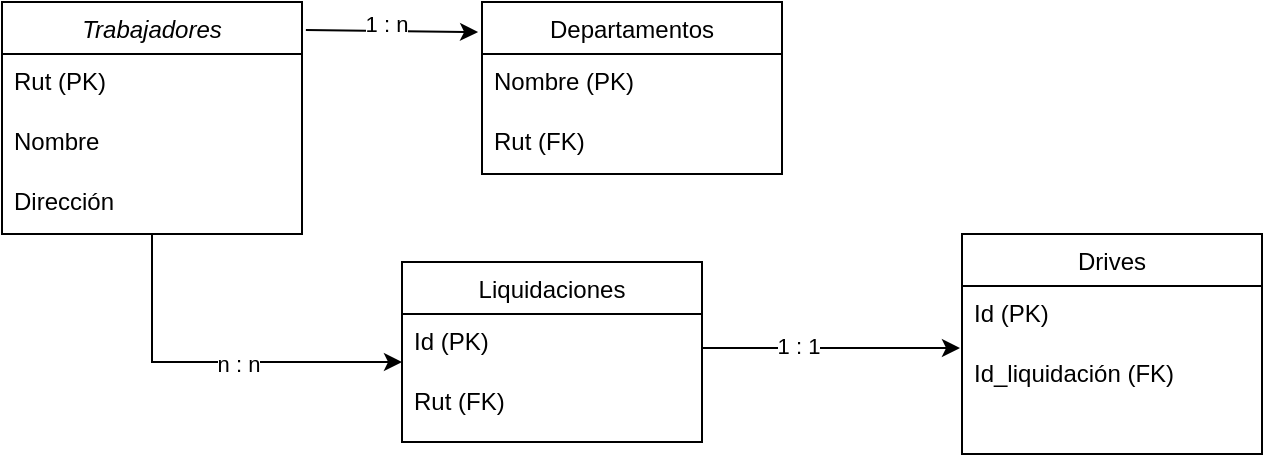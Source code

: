 <mxfile version="14.3.2" type="github">
  <diagram id="C5RBs43oDa-KdzZeNtuy" name="Page-1">
    <mxGraphModel dx="788" dy="421" grid="0" gridSize="10" guides="1" tooltips="1" connect="1" arrows="1" fold="1" page="1" pageScale="1" pageWidth="827" pageHeight="1169" math="0" shadow="0">
      <root>
        <mxCell id="WIyWlLk6GJQsqaUBKTNV-0" />
        <mxCell id="WIyWlLk6GJQsqaUBKTNV-1" parent="WIyWlLk6GJQsqaUBKTNV-0" />
        <mxCell id="n0-E_Schp_w6LOq2DYRs-15" style="edgeStyle=none;rounded=0;orthogonalLoop=1;jettySize=auto;html=1;exitX=1.013;exitY=0.121;exitDx=0;exitDy=0;entryX=-0.013;entryY=0.175;entryDx=0;entryDy=0;exitPerimeter=0;entryPerimeter=0;" edge="1" parent="WIyWlLk6GJQsqaUBKTNV-1" source="zkfFHV4jXpPFQw0GAbJ--0" target="zkfFHV4jXpPFQw0GAbJ--17">
          <mxGeometry relative="1" as="geometry" />
        </mxCell>
        <mxCell id="n0-E_Schp_w6LOq2DYRs-18" value="1 : n" style="edgeLabel;html=1;align=center;verticalAlign=middle;resizable=0;points=[];" vertex="1" connectable="0" parent="n0-E_Schp_w6LOq2DYRs-15">
          <mxGeometry x="-0.07" y="-3" relative="1" as="geometry">
            <mxPoint y="-7.02" as="offset" />
          </mxGeometry>
        </mxCell>
        <mxCell id="n0-E_Schp_w6LOq2DYRs-20" style="edgeStyle=none;rounded=0;orthogonalLoop=1;jettySize=auto;html=1;" edge="1" parent="WIyWlLk6GJQsqaUBKTNV-1" source="zkfFHV4jXpPFQw0GAbJ--0">
          <mxGeometry relative="1" as="geometry">
            <mxPoint x="210" y="190" as="targetPoint" />
            <Array as="points">
              <mxPoint x="85" y="190" />
            </Array>
          </mxGeometry>
        </mxCell>
        <mxCell id="n0-E_Schp_w6LOq2DYRs-23" value="n : n" style="edgeLabel;html=1;align=center;verticalAlign=middle;resizable=0;points=[];" vertex="1" connectable="0" parent="n0-E_Schp_w6LOq2DYRs-20">
          <mxGeometry x="0.132" y="-1" relative="1" as="geometry">
            <mxPoint as="offset" />
          </mxGeometry>
        </mxCell>
        <mxCell id="zkfFHV4jXpPFQw0GAbJ--0" value="Trabajadores" style="swimlane;fontStyle=2;align=center;verticalAlign=top;childLayout=stackLayout;horizontal=1;startSize=26;horizontalStack=0;resizeParent=1;resizeLast=0;collapsible=1;marginBottom=0;rounded=0;shadow=0;strokeWidth=1;" parent="WIyWlLk6GJQsqaUBKTNV-1" vertex="1">
          <mxGeometry x="10" y="10" width="150" height="116" as="geometry">
            <mxRectangle x="80" y="110" width="160" height="26" as="alternateBounds" />
          </mxGeometry>
        </mxCell>
        <mxCell id="zkfFHV4jXpPFQw0GAbJ--2" value="Rut (PK)&#xa;" style="text;align=left;verticalAlign=top;spacingLeft=4;spacingRight=4;overflow=hidden;rotatable=0;points=[[0,0.5],[1,0.5]];portConstraint=eastwest;rounded=0;shadow=0;html=0;" parent="zkfFHV4jXpPFQw0GAbJ--0" vertex="1">
          <mxGeometry y="26" width="150" height="30" as="geometry" />
        </mxCell>
        <mxCell id="zkfFHV4jXpPFQw0GAbJ--1" value="Nombre&#xa;" style="text;align=left;verticalAlign=top;spacingLeft=4;spacingRight=4;overflow=hidden;rotatable=0;points=[[0,0.5],[1,0.5]];portConstraint=eastwest;" parent="zkfFHV4jXpPFQw0GAbJ--0" vertex="1">
          <mxGeometry y="56" width="150" height="30" as="geometry" />
        </mxCell>
        <mxCell id="zkfFHV4jXpPFQw0GAbJ--3" value="Dirección" style="text;align=left;verticalAlign=top;spacingLeft=4;spacingRight=4;overflow=hidden;rotatable=0;points=[[0,0.5],[1,0.5]];portConstraint=eastwest;rounded=0;shadow=0;html=0;" parent="zkfFHV4jXpPFQw0GAbJ--0" vertex="1">
          <mxGeometry y="86" width="150" height="30" as="geometry" />
        </mxCell>
        <mxCell id="n0-E_Schp_w6LOq2DYRs-21" style="edgeStyle=none;rounded=0;orthogonalLoop=1;jettySize=auto;html=1;" edge="1" parent="WIyWlLk6GJQsqaUBKTNV-1">
          <mxGeometry relative="1" as="geometry">
            <mxPoint x="360" y="183" as="sourcePoint" />
            <mxPoint x="489" y="183" as="targetPoint" />
          </mxGeometry>
        </mxCell>
        <mxCell id="n0-E_Schp_w6LOq2DYRs-22" value="1 : 1" style="edgeLabel;html=1;align=center;verticalAlign=middle;resizable=0;points=[];" vertex="1" connectable="0" parent="n0-E_Schp_w6LOq2DYRs-21">
          <mxGeometry x="-0.267" y="1" relative="1" as="geometry">
            <mxPoint as="offset" />
          </mxGeometry>
        </mxCell>
        <mxCell id="zkfFHV4jXpPFQw0GAbJ--6" value="Liquidaciones" style="swimlane;fontStyle=0;align=center;verticalAlign=top;childLayout=stackLayout;horizontal=1;startSize=26;horizontalStack=0;resizeParent=1;resizeLast=0;collapsible=1;marginBottom=0;rounded=0;shadow=0;strokeWidth=1;" parent="WIyWlLk6GJQsqaUBKTNV-1" vertex="1">
          <mxGeometry x="210" y="140" width="150" height="90" as="geometry">
            <mxRectangle x="120" y="360" width="160" height="26" as="alternateBounds" />
          </mxGeometry>
        </mxCell>
        <mxCell id="n0-E_Schp_w6LOq2DYRs-32" value="Id (PK)&#xa;" style="text;align=left;verticalAlign=top;spacingLeft=4;spacingRight=4;overflow=hidden;rotatable=0;points=[[0,0.5],[1,0.5]];portConstraint=eastwest;rounded=0;shadow=0;html=0;" vertex="1" parent="zkfFHV4jXpPFQw0GAbJ--6">
          <mxGeometry y="26" width="150" height="30" as="geometry" />
        </mxCell>
        <mxCell id="n0-E_Schp_w6LOq2DYRs-35" value="Rut (FK)" style="text;align=left;verticalAlign=top;spacingLeft=4;spacingRight=4;overflow=hidden;rotatable=0;points=[[0,0.5],[1,0.5]];portConstraint=eastwest;rounded=0;shadow=0;html=0;" vertex="1" parent="zkfFHV4jXpPFQw0GAbJ--6">
          <mxGeometry y="56" width="150" height="30" as="geometry" />
        </mxCell>
        <mxCell id="zkfFHV4jXpPFQw0GAbJ--17" value="Departamentos&#xa;" style="swimlane;fontStyle=0;align=center;verticalAlign=top;childLayout=stackLayout;horizontal=1;startSize=26;horizontalStack=0;resizeParent=1;resizeLast=0;collapsible=1;marginBottom=0;rounded=0;shadow=0;strokeWidth=1;" parent="WIyWlLk6GJQsqaUBKTNV-1" vertex="1">
          <mxGeometry x="250" y="10" width="150" height="86" as="geometry">
            <mxRectangle x="550" y="140" width="160" height="26" as="alternateBounds" />
          </mxGeometry>
        </mxCell>
        <mxCell id="n0-E_Schp_w6LOq2DYRs-11" value="Nombre (PK)" style="text;align=left;verticalAlign=top;spacingLeft=4;spacingRight=4;overflow=hidden;rotatable=0;points=[[0,0.5],[1,0.5]];portConstraint=eastwest;rounded=0;shadow=0;html=0;" vertex="1" parent="zkfFHV4jXpPFQw0GAbJ--17">
          <mxGeometry y="26" width="150" height="30" as="geometry" />
        </mxCell>
        <mxCell id="n0-E_Schp_w6LOq2DYRs-37" value="Rut (FK)" style="text;align=left;verticalAlign=top;spacingLeft=4;spacingRight=4;overflow=hidden;rotatable=0;points=[[0,0.5],[1,0.5]];portConstraint=eastwest;rounded=0;shadow=0;html=0;" vertex="1" parent="zkfFHV4jXpPFQw0GAbJ--17">
          <mxGeometry y="56" width="150" height="30" as="geometry" />
        </mxCell>
        <mxCell id="n0-E_Schp_w6LOq2DYRs-12" value="Drives&#xa;" style="swimlane;fontStyle=0;align=center;verticalAlign=top;childLayout=stackLayout;horizontal=1;startSize=26;horizontalStack=0;resizeParent=1;resizeLast=0;collapsible=1;marginBottom=0;rounded=0;shadow=0;strokeWidth=1;" vertex="1" parent="WIyWlLk6GJQsqaUBKTNV-1">
          <mxGeometry x="490" y="126" width="150" height="110" as="geometry">
            <mxRectangle x="120" y="360" width="160" height="26" as="alternateBounds" />
          </mxGeometry>
        </mxCell>
        <mxCell id="n0-E_Schp_w6LOq2DYRs-28" value="Id (PK)" style="text;align=left;verticalAlign=top;spacingLeft=4;spacingRight=4;overflow=hidden;rotatable=0;points=[[0,0.5],[1,0.5]];portConstraint=eastwest;rounded=0;shadow=0;html=0;" vertex="1" parent="n0-E_Schp_w6LOq2DYRs-12">
          <mxGeometry y="26" width="150" height="30" as="geometry" />
        </mxCell>
        <mxCell id="n0-E_Schp_w6LOq2DYRs-31" value="Id_liquidación (FK)" style="text;align=left;verticalAlign=top;spacingLeft=4;spacingRight=4;overflow=hidden;rotatable=0;points=[[0,0.5],[1,0.5]];portConstraint=eastwest;rounded=0;shadow=0;html=0;" vertex="1" parent="n0-E_Schp_w6LOq2DYRs-12">
          <mxGeometry y="56" width="150" height="30" as="geometry" />
        </mxCell>
      </root>
    </mxGraphModel>
  </diagram>
</mxfile>
